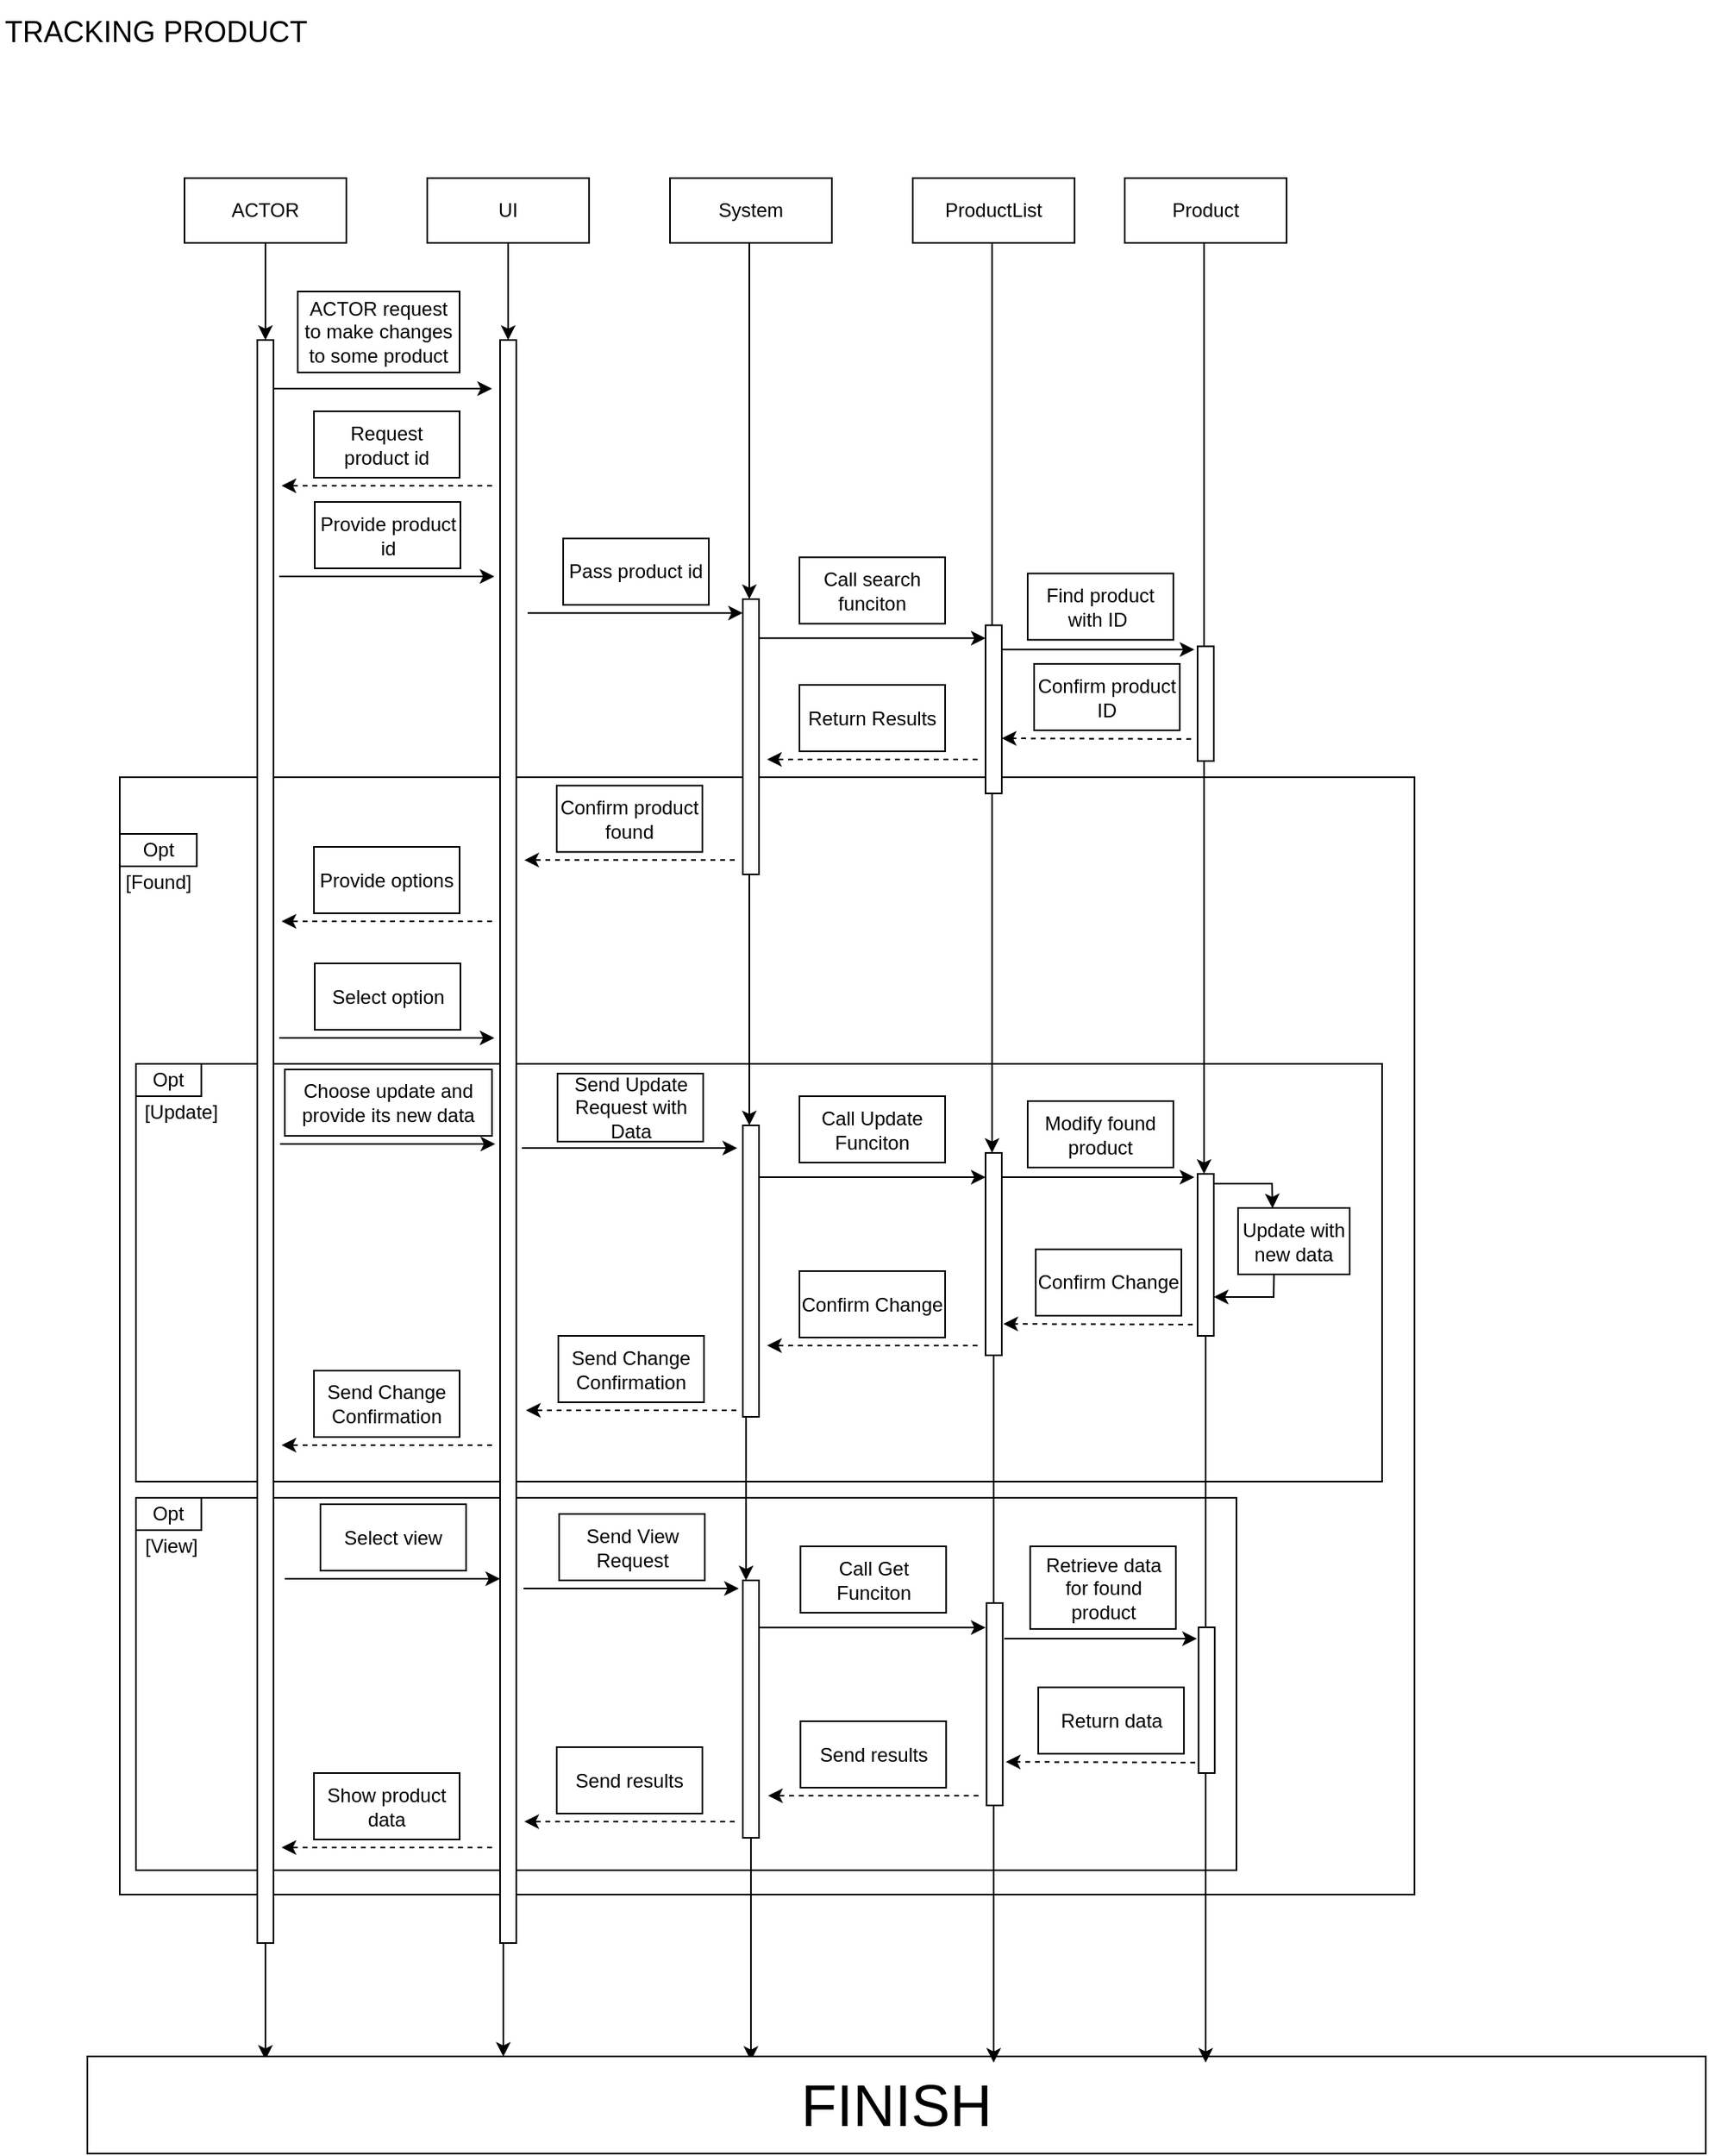 <mxfile version="12.7.0" type="github">
  <diagram id="jN9ZzLNDDYYRKlVLCkU8" name="Page-1">
    <mxGraphModel dx="2017" dy="2374" grid="1" gridSize="10" guides="1" tooltips="1" connect="1" arrows="1" fold="1" page="1" pageScale="1" pageWidth="850" pageHeight="1100" math="0" shadow="0">
      <root>
        <mxCell id="0"/>
        <mxCell id="1" parent="0"/>
        <mxCell id="iJIT8fu7xfQn46Ji7LRA-87" value="" style="rounded=0;whiteSpace=wrap;html=1;strokeColor=#000000;fillColor=#ffffff;" parent="1" vertex="1">
          <mxGeometry x="110" y="420" width="800" height="690" as="geometry"/>
        </mxCell>
        <mxCell id="iJIT8fu7xfQn46Ji7LRA-133" value="" style="rounded=0;whiteSpace=wrap;html=1;strokeColor=#000000;fillColor=#ffffff;" parent="1" vertex="1">
          <mxGeometry x="120" y="865" width="680" height="230" as="geometry"/>
        </mxCell>
        <mxCell id="iJIT8fu7xfQn46Ji7LRA-104" value="" style="rounded=0;whiteSpace=wrap;html=1;strokeColor=#000000;fillColor=#ffffff;" parent="1" vertex="1">
          <mxGeometry x="120" y="597" width="770" height="258" as="geometry"/>
        </mxCell>
        <mxCell id="iJIT8fu7xfQn46Ji7LRA-89" value="Opt" style="rounded=0;whiteSpace=wrap;html=1;strokeColor=#000000;fillColor=#ffffff;" parent="1" vertex="1">
          <mxGeometry x="110" y="455" width="47.596" height="20" as="geometry"/>
        </mxCell>
        <mxCell id="iJIT8fu7xfQn46Ji7LRA-91" value="[Found]" style="text;html=1;strokeColor=none;fillColor=none;align=center;verticalAlign=middle;whiteSpace=wrap;rounded=0;" parent="1" vertex="1">
          <mxGeometry x="114.76" y="475" width="38.077" height="20" as="geometry"/>
        </mxCell>
        <mxCell id="iJIT8fu7xfQn46Ji7LRA-93" value="" style="endArrow=classic;html=1;dashed=1;" parent="1" edge="1">
          <mxGeometry width="50" height="50" relative="1" as="geometry">
            <mxPoint x="490" y="471.17" as="sourcePoint"/>
            <mxPoint x="360" y="471.17" as="targetPoint"/>
          </mxGeometry>
        </mxCell>
        <mxCell id="iJIT8fu7xfQn46Ji7LRA-94" value="Confirm product found" style="rounded=0;whiteSpace=wrap;html=1;strokeColor=#000000;" parent="1" vertex="1">
          <mxGeometry x="380" y="425.17" width="90" height="41" as="geometry"/>
        </mxCell>
        <mxCell id="iJIT8fu7xfQn46Ji7LRA-95" value="" style="endArrow=classic;html=1;dashed=1;" parent="1" edge="1">
          <mxGeometry width="50" height="50" relative="1" as="geometry">
            <mxPoint x="340" y="509" as="sourcePoint"/>
            <mxPoint x="210" y="509" as="targetPoint"/>
          </mxGeometry>
        </mxCell>
        <mxCell id="iJIT8fu7xfQn46Ji7LRA-96" value="Provide options" style="rounded=0;whiteSpace=wrap;html=1;strokeColor=#000000;" parent="1" vertex="1">
          <mxGeometry x="230" y="463" width="90" height="41" as="geometry"/>
        </mxCell>
        <mxCell id="iJIT8fu7xfQn46Ji7LRA-97" value="Select option" style="rounded=0;whiteSpace=wrap;html=1;strokeColor=#000000;" parent="1" vertex="1">
          <mxGeometry x="230.5" y="535" width="90" height="41" as="geometry"/>
        </mxCell>
        <mxCell id="iJIT8fu7xfQn46Ji7LRA-98" value="" style="endArrow=classic;html=1;" parent="1" edge="1">
          <mxGeometry width="50" height="50" relative="1" as="geometry">
            <mxPoint x="208.5" y="581" as="sourcePoint"/>
            <mxPoint x="341.5" y="581" as="targetPoint"/>
          </mxGeometry>
        </mxCell>
        <mxCell id="hV3SvycA8Y3fYOB4Zh-P-26" style="edgeStyle=orthogonalEdgeStyle;rounded=0;orthogonalLoop=1;jettySize=auto;html=1;exitX=0.5;exitY=1;exitDx=0;exitDy=0;entryX=0.11;entryY=0.035;entryDx=0;entryDy=0;entryPerimeter=0;" parent="1" source="hV3SvycA8Y3fYOB4Zh-P-53" target="iJIT8fu7xfQn46Ji7LRA-39" edge="1">
          <mxGeometry relative="1" as="geometry">
            <mxPoint x="200" y="760" as="targetPoint"/>
          </mxGeometry>
        </mxCell>
        <mxCell id="hV3SvycA8Y3fYOB4Zh-P-27" value="&lt;div&gt;ACTOR&lt;/div&gt;" style="rounded=0;whiteSpace=wrap;html=1;" parent="1" vertex="1">
          <mxGeometry x="150" y="50" width="100" height="40" as="geometry"/>
        </mxCell>
        <mxCell id="hV3SvycA8Y3fYOB4Zh-P-28" style="edgeStyle=orthogonalEdgeStyle;rounded=0;orthogonalLoop=1;jettySize=auto;html=1;exitX=0.5;exitY=1;exitDx=0;exitDy=0;entryX=0.257;entryY=0.003;entryDx=0;entryDy=0;entryPerimeter=0;" parent="1" source="hV3SvycA8Y3fYOB4Zh-P-54" target="iJIT8fu7xfQn46Ji7LRA-39" edge="1">
          <mxGeometry relative="1" as="geometry">
            <mxPoint x="353" y="968" as="targetPoint"/>
            <Array as="points">
              <mxPoint x="347" y="670"/>
            </Array>
          </mxGeometry>
        </mxCell>
        <mxCell id="hV3SvycA8Y3fYOB4Zh-P-29" value="UI" style="rounded=0;whiteSpace=wrap;html=1;" parent="1" vertex="1">
          <mxGeometry x="300" y="50" width="100" height="40" as="geometry"/>
        </mxCell>
        <mxCell id="hV3SvycA8Y3fYOB4Zh-P-30" style="edgeStyle=orthogonalEdgeStyle;rounded=0;orthogonalLoop=1;jettySize=auto;html=1;entryX=0.41;entryY=0.046;entryDx=0;entryDy=0;entryPerimeter=0;" parent="1" source="iJIT8fu7xfQn46Ji7LRA-130" target="iJIT8fu7xfQn46Ji7LRA-39" edge="1">
          <mxGeometry relative="1" as="geometry">
            <mxPoint x="500" y="760" as="targetPoint"/>
          </mxGeometry>
        </mxCell>
        <mxCell id="hV3SvycA8Y3fYOB4Zh-P-31" value="&lt;div&gt;System&lt;/div&gt;" style="rounded=0;whiteSpace=wrap;html=1;" parent="1" vertex="1">
          <mxGeometry x="450" y="50" width="100" height="40" as="geometry"/>
        </mxCell>
        <mxCell id="hV3SvycA8Y3fYOB4Zh-P-39" style="edgeStyle=orthogonalEdgeStyle;rounded=0;orthogonalLoop=1;jettySize=auto;html=1;exitX=0.5;exitY=1;exitDx=0;exitDy=0;" parent="1" source="hV3SvycA8Y3fYOB4Zh-P-27" target="hV3SvycA8Y3fYOB4Zh-P-53" edge="1">
          <mxGeometry relative="1" as="geometry">
            <mxPoint x="200" y="760" as="targetPoint"/>
            <mxPoint x="200" y="90" as="sourcePoint"/>
          </mxGeometry>
        </mxCell>
        <mxCell id="hV3SvycA8Y3fYOB4Zh-P-40" style="edgeStyle=orthogonalEdgeStyle;rounded=0;orthogonalLoop=1;jettySize=auto;html=1;exitX=0.5;exitY=1;exitDx=0;exitDy=0;" parent="1" source="hV3SvycA8Y3fYOB4Zh-P-29" target="hV3SvycA8Y3fYOB4Zh-P-54" edge="1">
          <mxGeometry relative="1" as="geometry">
            <mxPoint x="350" y="760" as="targetPoint"/>
            <mxPoint x="350" y="90" as="sourcePoint"/>
          </mxGeometry>
        </mxCell>
        <mxCell id="hV3SvycA8Y3fYOB4Zh-P-41" value="" style="rounded=0;whiteSpace=wrap;html=1;" parent="1" vertex="1">
          <mxGeometry x="495" y="310" width="10" height="170" as="geometry"/>
        </mxCell>
        <mxCell id="hV3SvycA8Y3fYOB4Zh-P-42" style="edgeStyle=orthogonalEdgeStyle;rounded=0;orthogonalLoop=1;jettySize=auto;html=1;" parent="1" source="hV3SvycA8Y3fYOB4Zh-P-31" target="hV3SvycA8Y3fYOB4Zh-P-41" edge="1">
          <mxGeometry relative="1" as="geometry">
            <mxPoint x="500" y="760" as="targetPoint"/>
            <mxPoint x="500" y="90" as="sourcePoint"/>
            <Array as="points">
              <mxPoint x="499" y="140"/>
              <mxPoint x="499" y="140"/>
            </Array>
          </mxGeometry>
        </mxCell>
        <mxCell id="hV3SvycA8Y3fYOB4Zh-P-52" value="&lt;div&gt;&lt;br&gt;&lt;/div&gt;&lt;div&gt;&lt;br&gt;&lt;/div&gt;" style="text;html=1;align=center;verticalAlign=middle;resizable=0;points=[];autosize=1;" parent="1" vertex="1">
          <mxGeometry x="230" y="660" width="20" height="30" as="geometry"/>
        </mxCell>
        <mxCell id="hV3SvycA8Y3fYOB4Zh-P-53" value="" style="rounded=0;whiteSpace=wrap;html=1;" parent="1" vertex="1">
          <mxGeometry x="195" y="150" width="10" height="990" as="geometry"/>
        </mxCell>
        <mxCell id="hV3SvycA8Y3fYOB4Zh-P-54" value="" style="rounded=0;whiteSpace=wrap;html=1;" parent="1" vertex="1">
          <mxGeometry x="345" y="150" width="10" height="990" as="geometry"/>
        </mxCell>
        <mxCell id="hV3SvycA8Y3fYOB4Zh-P-61" value="" style="endArrow=classic;html=1;" parent="1" edge="1">
          <mxGeometry width="50" height="50" relative="1" as="geometry">
            <mxPoint x="205" y="180" as="sourcePoint"/>
            <mxPoint x="340" y="180" as="targetPoint"/>
          </mxGeometry>
        </mxCell>
        <mxCell id="hV3SvycA8Y3fYOB4Zh-P-62" value="Provide product id" style="rounded=0;whiteSpace=wrap;html=1;strokeColor=#000000;" parent="1" vertex="1">
          <mxGeometry x="230.5" y="250" width="90" height="41" as="geometry"/>
        </mxCell>
        <mxCell id="hV3SvycA8Y3fYOB4Zh-P-63" value="" style="endArrow=classic;html=1;" parent="1" edge="1">
          <mxGeometry width="50" height="50" relative="1" as="geometry">
            <mxPoint x="208.5" y="296" as="sourcePoint"/>
            <mxPoint x="341.5" y="296" as="targetPoint"/>
          </mxGeometry>
        </mxCell>
        <mxCell id="hV3SvycA8Y3fYOB4Zh-P-3" value="ACTOR request to make changes to some product" style="rounded=0;whiteSpace=wrap;html=1;strokeColor=#000000;" parent="1" vertex="1">
          <mxGeometry x="220" y="120" width="100" height="50" as="geometry"/>
        </mxCell>
        <mxCell id="iJIT8fu7xfQn46Ji7LRA-2" value="&lt;div&gt;ProductList&lt;/div&gt;" style="rounded=0;whiteSpace=wrap;html=1;" parent="1" vertex="1">
          <mxGeometry x="600" y="50" width="100" height="40" as="geometry"/>
        </mxCell>
        <mxCell id="iJIT8fu7xfQn46Ji7LRA-4" style="edgeStyle=orthogonalEdgeStyle;rounded=0;orthogonalLoop=1;jettySize=auto;html=1;" parent="1" source="iJIT8fu7xfQn46Ji7LRA-2" target="iJIT8fu7xfQn46Ji7LRA-3" edge="1">
          <mxGeometry relative="1" as="geometry">
            <mxPoint x="650" y="760" as="targetPoint"/>
            <mxPoint x="650" y="90" as="sourcePoint"/>
            <Array as="points">
              <mxPoint x="649" y="130"/>
              <mxPoint x="649" y="130"/>
            </Array>
          </mxGeometry>
        </mxCell>
        <mxCell id="iJIT8fu7xfQn46Ji7LRA-26" value="" style="endArrow=classic;html=1;dashed=1;" parent="1" edge="1">
          <mxGeometry width="50" height="50" relative="1" as="geometry">
            <mxPoint x="340" y="240" as="sourcePoint"/>
            <mxPoint x="210" y="240" as="targetPoint"/>
          </mxGeometry>
        </mxCell>
        <mxCell id="iJIT8fu7xfQn46Ji7LRA-27" value="Request product id" style="rounded=0;whiteSpace=wrap;html=1;strokeColor=#000000;" parent="1" vertex="1">
          <mxGeometry x="230" y="194" width="90" height="41" as="geometry"/>
        </mxCell>
        <mxCell id="iJIT8fu7xfQn46Ji7LRA-39" value="&lt;font style=&quot;font-size: 36px&quot;&gt;FINISH&lt;/font&gt;" style="rounded=0;whiteSpace=wrap;html=1;fillColor=#ffffff;strokeColor=#000000;" parent="1" vertex="1">
          <mxGeometry x="90" y="1210" width="1000" height="60" as="geometry"/>
        </mxCell>
        <mxCell id="iJIT8fu7xfQn46Ji7LRA-85" value="Pass product id" style="rounded=0;whiteSpace=wrap;html=1;strokeColor=#000000;" parent="1" vertex="1">
          <mxGeometry x="384" y="272.57" width="90" height="41" as="geometry"/>
        </mxCell>
        <mxCell id="iJIT8fu7xfQn46Ji7LRA-86" value="" style="endArrow=classic;html=1;" parent="1" edge="1">
          <mxGeometry width="50" height="50" relative="1" as="geometry">
            <mxPoint x="362" y="318.57" as="sourcePoint"/>
            <mxPoint x="495" y="318.57" as="targetPoint"/>
          </mxGeometry>
        </mxCell>
        <mxCell id="iJIT8fu7xfQn46Ji7LRA-99" value="" style="rounded=0;whiteSpace=wrap;html=1;" parent="1" vertex="1">
          <mxGeometry x="495" y="635" width="10" height="180" as="geometry"/>
        </mxCell>
        <mxCell id="iJIT8fu7xfQn46Ji7LRA-100" style="edgeStyle=orthogonalEdgeStyle;rounded=0;orthogonalLoop=1;jettySize=auto;html=1;" parent="1" edge="1">
          <mxGeometry relative="1" as="geometry">
            <mxPoint x="499" y="635" as="targetPoint"/>
            <mxPoint x="499" y="480" as="sourcePoint"/>
            <Array as="points">
              <mxPoint x="499" y="555"/>
            </Array>
          </mxGeometry>
        </mxCell>
        <mxCell id="iJIT8fu7xfQn46Ji7LRA-101" value="Send Update Request with Data" style="rounded=0;whiteSpace=wrap;html=1;strokeColor=#000000;" parent="1" vertex="1">
          <mxGeometry x="380.5" y="603" width="90" height="42" as="geometry"/>
        </mxCell>
        <mxCell id="iJIT8fu7xfQn46Ji7LRA-102" value="" style="endArrow=classic;html=1;" parent="1" edge="1">
          <mxGeometry width="50" height="50" relative="1" as="geometry">
            <mxPoint x="358.5" y="649" as="sourcePoint"/>
            <mxPoint x="491.5" y="649" as="targetPoint"/>
          </mxGeometry>
        </mxCell>
        <mxCell id="iJIT8fu7xfQn46Ji7LRA-70" style="edgeStyle=orthogonalEdgeStyle;rounded=0;orthogonalLoop=1;jettySize=auto;html=1;" parent="1" edge="1">
          <mxGeometry relative="1" as="geometry">
            <Array as="points">
              <mxPoint x="505" y="667"/>
            </Array>
            <mxPoint x="505" y="667" as="sourcePoint"/>
            <mxPoint x="645" y="667" as="targetPoint"/>
          </mxGeometry>
        </mxCell>
        <mxCell id="iJIT8fu7xfQn46Ji7LRA-121" value="" style="endArrow=classic;html=1;dashed=1;" parent="1" edge="1">
          <mxGeometry width="50" height="50" relative="1" as="geometry">
            <mxPoint x="491" y="811" as="sourcePoint"/>
            <mxPoint x="361" y="811" as="targetPoint"/>
          </mxGeometry>
        </mxCell>
        <mxCell id="iJIT8fu7xfQn46Ji7LRA-122" value="Send Change Confirmation" style="rounded=0;whiteSpace=wrap;html=1;strokeColor=#000000;" parent="1" vertex="1">
          <mxGeometry x="381" y="765" width="90" height="41" as="geometry"/>
        </mxCell>
        <mxCell id="iJIT8fu7xfQn46Ji7LRA-105" value="Opt" style="rounded=0;whiteSpace=wrap;html=1;strokeColor=#000000;fillColor=#ffffff;" parent="1" vertex="1">
          <mxGeometry x="120" y="597" width="40.385" height="20" as="geometry"/>
        </mxCell>
        <mxCell id="iJIT8fu7xfQn46Ji7LRA-106" value="[Update]" style="text;html=1;strokeColor=none;fillColor=none;align=center;verticalAlign=middle;whiteSpace=wrap;rounded=0;" parent="1" vertex="1">
          <mxGeometry x="120.04" y="617" width="55.96" height="20" as="geometry"/>
        </mxCell>
        <mxCell id="iJIT8fu7xfQn46Ji7LRA-3" value="" style="rounded=0;whiteSpace=wrap;html=1;" parent="1" vertex="1">
          <mxGeometry x="645" y="652" width="10" height="125" as="geometry"/>
        </mxCell>
        <mxCell id="iJIT8fu7xfQn46Ji7LRA-116" value="Call Update Funciton" style="rounded=0;whiteSpace=wrap;html=1;strokeColor=#000000;" parent="1" vertex="1">
          <mxGeometry x="530" y="617" width="90" height="41" as="geometry"/>
        </mxCell>
        <mxCell id="iJIT8fu7xfQn46Ji7LRA-117" value="" style="endArrow=classic;html=1;dashed=1;" parent="1" edge="1">
          <mxGeometry width="50" height="50" relative="1" as="geometry">
            <mxPoint x="640" y="771" as="sourcePoint"/>
            <mxPoint x="510" y="771" as="targetPoint"/>
          </mxGeometry>
        </mxCell>
        <mxCell id="iJIT8fu7xfQn46Ji7LRA-118" value="Confirm Change" style="rounded=0;whiteSpace=wrap;html=1;strokeColor=#000000;" parent="1" vertex="1">
          <mxGeometry x="530" y="725" width="90" height="41" as="geometry"/>
        </mxCell>
        <mxCell id="iJIT8fu7xfQn46Ji7LRA-126" value="" style="endArrow=classic;html=1;dashed=1;" parent="1" edge="1">
          <mxGeometry width="50" height="50" relative="1" as="geometry">
            <mxPoint x="340" y="832.5" as="sourcePoint"/>
            <mxPoint x="210" y="832.5" as="targetPoint"/>
          </mxGeometry>
        </mxCell>
        <mxCell id="iJIT8fu7xfQn46Ji7LRA-127" value="Send Change Confirmation" style="rounded=0;whiteSpace=wrap;html=1;strokeColor=#000000;" parent="1" vertex="1">
          <mxGeometry x="230" y="786.5" width="90" height="41" as="geometry"/>
        </mxCell>
        <mxCell id="iJIT8fu7xfQn46Ji7LRA-128" value="Send View Request" style="rounded=0;whiteSpace=wrap;html=1;strokeColor=#000000;" parent="1" vertex="1">
          <mxGeometry x="381.5" y="875" width="90" height="41" as="geometry"/>
        </mxCell>
        <mxCell id="iJIT8fu7xfQn46Ji7LRA-129" value="" style="endArrow=classic;html=1;" parent="1" edge="1">
          <mxGeometry width="50" height="50" relative="1" as="geometry">
            <mxPoint x="359.5" y="921" as="sourcePoint"/>
            <mxPoint x="492.5" y="921" as="targetPoint"/>
          </mxGeometry>
        </mxCell>
        <mxCell id="iJIT8fu7xfQn46Ji7LRA-130" value="" style="rounded=0;whiteSpace=wrap;html=1;" parent="1" vertex="1">
          <mxGeometry x="495" y="916" width="10" height="159" as="geometry"/>
        </mxCell>
        <mxCell id="iJIT8fu7xfQn46Ji7LRA-131" style="edgeStyle=orthogonalEdgeStyle;rounded=0;orthogonalLoop=1;jettySize=auto;html=1;" parent="1" source="iJIT8fu7xfQn46Ji7LRA-99" edge="1">
          <mxGeometry relative="1" as="geometry">
            <mxPoint x="497" y="916" as="targetPoint"/>
            <mxPoint x="500" y="835" as="sourcePoint"/>
            <Array as="points">
              <mxPoint x="497" y="855"/>
              <mxPoint x="497" y="855"/>
            </Array>
          </mxGeometry>
        </mxCell>
        <mxCell id="iJIT8fu7xfQn46Ji7LRA-1" style="edgeStyle=orthogonalEdgeStyle;rounded=0;orthogonalLoop=1;jettySize=auto;html=1;entryX=0.56;entryY=0.065;entryDx=0;entryDy=0;entryPerimeter=0;" parent="1" source="iJIT8fu7xfQn46Ji7LRA-3" target="iJIT8fu7xfQn46Ji7LRA-39" edge="1">
          <mxGeometry relative="1" as="geometry">
            <mxPoint x="650" y="914.706" as="targetPoint"/>
          </mxGeometry>
        </mxCell>
        <mxCell id="iJIT8fu7xfQn46Ji7LRA-134" value="Opt" style="rounded=0;whiteSpace=wrap;html=1;strokeColor=#000000;fillColor=#ffffff;" parent="1" vertex="1">
          <mxGeometry x="120" y="865" width="40.385" height="20" as="geometry"/>
        </mxCell>
        <mxCell id="iJIT8fu7xfQn46Ji7LRA-135" value="[View]" style="text;html=1;strokeColor=none;fillColor=none;align=center;verticalAlign=middle;whiteSpace=wrap;rounded=0;" parent="1" vertex="1">
          <mxGeometry x="124.04" y="885" width="35.96" height="20" as="geometry"/>
        </mxCell>
        <mxCell id="iJIT8fu7xfQn46Ji7LRA-138" style="edgeStyle=orthogonalEdgeStyle;rounded=0;orthogonalLoop=1;jettySize=auto;html=1;exitX=0.995;exitY=0.352;exitDx=0;exitDy=0;exitPerimeter=0;" parent="1" edge="1">
          <mxGeometry relative="1" as="geometry">
            <Array as="points">
              <mxPoint x="504.62" y="945"/>
            </Array>
            <mxPoint x="504.973" y="983.941" as="sourcePoint"/>
            <mxPoint x="644.973" y="945.118" as="targetPoint"/>
          </mxGeometry>
        </mxCell>
        <mxCell id="iJIT8fu7xfQn46Ji7LRA-140" value="Call Get Funciton" style="rounded=0;whiteSpace=wrap;html=1;strokeColor=#000000;" parent="1" vertex="1">
          <mxGeometry x="530.62" y="895" width="90" height="41" as="geometry"/>
        </mxCell>
        <mxCell id="iJIT8fu7xfQn46Ji7LRA-144" value="" style="endArrow=classic;html=1;dashed=1;" parent="1" edge="1">
          <mxGeometry width="50" height="50" relative="1" as="geometry">
            <mxPoint x="640.62" y="1049" as="sourcePoint"/>
            <mxPoint x="510.62" y="1049" as="targetPoint"/>
          </mxGeometry>
        </mxCell>
        <mxCell id="iJIT8fu7xfQn46Ji7LRA-145" value="Send results" style="rounded=0;whiteSpace=wrap;html=1;strokeColor=#000000;" parent="1" vertex="1">
          <mxGeometry x="530.62" y="1003" width="90" height="41" as="geometry"/>
        </mxCell>
        <mxCell id="iJIT8fu7xfQn46Ji7LRA-139" value="" style="rounded=0;whiteSpace=wrap;html=1;" parent="1" vertex="1">
          <mxGeometry x="645.62" y="930" width="10" height="125" as="geometry"/>
        </mxCell>
        <mxCell id="iJIT8fu7xfQn46Ji7LRA-151" value="" style="endArrow=classic;html=1;dashed=1;" parent="1" edge="1">
          <mxGeometry width="50" height="50" relative="1" as="geometry">
            <mxPoint x="490" y="1065" as="sourcePoint"/>
            <mxPoint x="360" y="1065" as="targetPoint"/>
          </mxGeometry>
        </mxCell>
        <mxCell id="iJIT8fu7xfQn46Ji7LRA-152" value="Send results" style="rounded=0;whiteSpace=wrap;html=1;strokeColor=#000000;" parent="1" vertex="1">
          <mxGeometry x="380" y="1019" width="90" height="41" as="geometry"/>
        </mxCell>
        <mxCell id="iJIT8fu7xfQn46Ji7LRA-153" value="" style="endArrow=classic;html=1;dashed=1;" parent="1" edge="1">
          <mxGeometry width="50" height="50" relative="1" as="geometry">
            <mxPoint x="340" y="1081" as="sourcePoint"/>
            <mxPoint x="210" y="1081" as="targetPoint"/>
          </mxGeometry>
        </mxCell>
        <mxCell id="iJIT8fu7xfQn46Ji7LRA-154" value="Show product data" style="rounded=0;whiteSpace=wrap;html=1;strokeColor=#000000;" parent="1" vertex="1">
          <mxGeometry x="230" y="1035" width="90" height="41" as="geometry"/>
        </mxCell>
        <mxCell id="wpIuclm_XfF_KB2vwjBl-1" value="Select view" style="rounded=0;whiteSpace=wrap;html=1;strokeColor=#000000;" vertex="1" parent="1">
          <mxGeometry x="234" y="869" width="90" height="41" as="geometry"/>
        </mxCell>
        <mxCell id="wpIuclm_XfF_KB2vwjBl-2" value="" style="endArrow=classic;html=1;" edge="1" parent="1">
          <mxGeometry width="50" height="50" relative="1" as="geometry">
            <mxPoint x="212" y="915" as="sourcePoint"/>
            <mxPoint x="345" y="915" as="targetPoint"/>
          </mxGeometry>
        </mxCell>
        <mxCell id="wpIuclm_XfF_KB2vwjBl-5" value="Choose update and provide its new data" style="rounded=0;whiteSpace=wrap;html=1;strokeColor=#000000;" vertex="1" parent="1">
          <mxGeometry x="212" y="600.5" width="128" height="41" as="geometry"/>
        </mxCell>
        <mxCell id="wpIuclm_XfF_KB2vwjBl-6" value="" style="endArrow=classic;html=1;" edge="1" parent="1">
          <mxGeometry width="50" height="50" relative="1" as="geometry">
            <mxPoint x="209" y="646.5" as="sourcePoint"/>
            <mxPoint x="342" y="646.5" as="targetPoint"/>
          </mxGeometry>
        </mxCell>
        <mxCell id="wpIuclm_XfF_KB2vwjBl-8" value="&lt;div&gt;Product&lt;/div&gt;" style="rounded=0;whiteSpace=wrap;html=1;" vertex="1" parent="1">
          <mxGeometry x="731" y="50" width="100" height="40" as="geometry"/>
        </mxCell>
        <mxCell id="wpIuclm_XfF_KB2vwjBl-9" style="edgeStyle=orthogonalEdgeStyle;rounded=0;orthogonalLoop=1;jettySize=auto;html=1;" edge="1" parent="1" source="wpIuclm_XfF_KB2vwjBl-8" target="wpIuclm_XfF_KB2vwjBl-10">
          <mxGeometry relative="1" as="geometry">
            <mxPoint x="781" y="760" as="targetPoint"/>
            <mxPoint x="781" y="90" as="sourcePoint"/>
            <Array as="points">
              <mxPoint x="780" y="130"/>
              <mxPoint x="780" y="130"/>
            </Array>
          </mxGeometry>
        </mxCell>
        <mxCell id="wpIuclm_XfF_KB2vwjBl-10" value="" style="rounded=0;whiteSpace=wrap;html=1;" vertex="1" parent="1">
          <mxGeometry x="776" y="665" width="10" height="100" as="geometry"/>
        </mxCell>
        <mxCell id="wpIuclm_XfF_KB2vwjBl-11" style="edgeStyle=none;rounded=0;orthogonalLoop=1;jettySize=auto;html=1;exitX=0.322;exitY=0.965;exitDx=0;exitDy=0;exitPerimeter=0;" edge="1" parent="1" source="wpIuclm_XfF_KB2vwjBl-13">
          <mxGeometry relative="1" as="geometry">
            <mxPoint x="786" y="741" as="targetPoint"/>
            <Array as="points">
              <mxPoint x="823" y="741"/>
            </Array>
          </mxGeometry>
        </mxCell>
        <mxCell id="wpIuclm_XfF_KB2vwjBl-12" style="edgeStyle=none;rounded=0;orthogonalLoop=1;jettySize=auto;html=1;entryX=0.309;entryY=0.005;entryDx=0;entryDy=0;entryPerimeter=0;" edge="1" parent="1" target="wpIuclm_XfF_KB2vwjBl-13">
          <mxGeometry relative="1" as="geometry">
            <mxPoint x="831" y="681" as="targetPoint"/>
            <mxPoint x="786" y="671" as="sourcePoint"/>
            <Array as="points">
              <mxPoint x="822" y="671"/>
            </Array>
          </mxGeometry>
        </mxCell>
        <mxCell id="wpIuclm_XfF_KB2vwjBl-13" value="Update with new data" style="rounded=0;whiteSpace=wrap;html=1;strokeColor=#000000;" vertex="1" parent="1">
          <mxGeometry x="801" y="686" width="69" height="41" as="geometry"/>
        </mxCell>
        <mxCell id="wpIuclm_XfF_KB2vwjBl-14" style="edgeStyle=orthogonalEdgeStyle;rounded=0;orthogonalLoop=1;jettySize=auto;html=1;entryX=0.56;entryY=0.065;entryDx=0;entryDy=0;entryPerimeter=0;" edge="1" parent="1" source="wpIuclm_XfF_KB2vwjBl-10">
          <mxGeometry relative="1" as="geometry">
            <mxPoint x="781" y="1213.9" as="targetPoint"/>
          </mxGeometry>
        </mxCell>
        <mxCell id="wpIuclm_XfF_KB2vwjBl-18" value="" style="rounded=0;whiteSpace=wrap;html=1;" vertex="1" parent="1">
          <mxGeometry x="776.62" y="945" width="10" height="90" as="geometry"/>
        </mxCell>
        <mxCell id="wpIuclm_XfF_KB2vwjBl-19" style="edgeStyle=orthogonalEdgeStyle;rounded=0;orthogonalLoop=1;jettySize=auto;html=1;" edge="1" parent="1">
          <mxGeometry relative="1" as="geometry">
            <Array as="points">
              <mxPoint x="655" y="667"/>
            </Array>
            <mxPoint x="655" y="667" as="sourcePoint"/>
            <mxPoint x="774" y="667" as="targetPoint"/>
          </mxGeometry>
        </mxCell>
        <mxCell id="wpIuclm_XfF_KB2vwjBl-20" value="Modify found product" style="rounded=0;whiteSpace=wrap;html=1;strokeColor=#000000;" vertex="1" parent="1">
          <mxGeometry x="671.05" y="620" width="90" height="41" as="geometry"/>
        </mxCell>
        <mxCell id="wpIuclm_XfF_KB2vwjBl-21" value="" style="endArrow=classic;html=1;dashed=1;" edge="1" parent="1">
          <mxGeometry width="50" height="50" relative="1" as="geometry">
            <mxPoint x="773" y="758" as="sourcePoint"/>
            <mxPoint x="656" y="757.58" as="targetPoint"/>
          </mxGeometry>
        </mxCell>
        <mxCell id="wpIuclm_XfF_KB2vwjBl-22" value="Confirm Change" style="rounded=0;whiteSpace=wrap;html=1;strokeColor=#000000;" vertex="1" parent="1">
          <mxGeometry x="676" y="711.58" width="90" height="41" as="geometry"/>
        </mxCell>
        <mxCell id="wpIuclm_XfF_KB2vwjBl-25" style="edgeStyle=orthogonalEdgeStyle;rounded=0;orthogonalLoop=1;jettySize=auto;html=1;" edge="1" parent="1">
          <mxGeometry relative="1" as="geometry">
            <Array as="points">
              <mxPoint x="656.55" y="952"/>
            </Array>
            <mxPoint x="656.55" y="952" as="sourcePoint"/>
            <mxPoint x="775.55" y="952" as="targetPoint"/>
          </mxGeometry>
        </mxCell>
        <mxCell id="wpIuclm_XfF_KB2vwjBl-26" value="Retrieve data for found product" style="rounded=0;whiteSpace=wrap;html=1;strokeColor=#000000;" vertex="1" parent="1">
          <mxGeometry x="672.6" y="895" width="90" height="51" as="geometry"/>
        </mxCell>
        <mxCell id="wpIuclm_XfF_KB2vwjBl-27" value="" style="endArrow=classic;html=1;dashed=1;" edge="1" parent="1">
          <mxGeometry width="50" height="50" relative="1" as="geometry">
            <mxPoint x="774.55" y="1028.5" as="sourcePoint"/>
            <mxPoint x="657.55" y="1028.08" as="targetPoint"/>
          </mxGeometry>
        </mxCell>
        <mxCell id="wpIuclm_XfF_KB2vwjBl-28" value="Return data" style="rounded=0;whiteSpace=wrap;html=1;strokeColor=#000000;" vertex="1" parent="1">
          <mxGeometry x="677.55" y="982.08" width="90" height="41" as="geometry"/>
        </mxCell>
        <mxCell id="wpIuclm_XfF_KB2vwjBl-29" value="" style="rounded=0;whiteSpace=wrap;html=1;" vertex="1" parent="1">
          <mxGeometry x="645" y="326.17" width="10" height="103.83" as="geometry"/>
        </mxCell>
        <mxCell id="wpIuclm_XfF_KB2vwjBl-30" value="" style="rounded=0;whiteSpace=wrap;html=1;" vertex="1" parent="1">
          <mxGeometry x="776" y="339.17" width="10" height="70.83" as="geometry"/>
        </mxCell>
        <mxCell id="wpIuclm_XfF_KB2vwjBl-34" style="edgeStyle=orthogonalEdgeStyle;rounded=0;orthogonalLoop=1;jettySize=auto;html=1;" edge="1" parent="1">
          <mxGeometry relative="1" as="geometry">
            <Array as="points">
              <mxPoint x="655" y="341.17"/>
            </Array>
            <mxPoint x="655" y="341.17" as="sourcePoint"/>
            <mxPoint x="774" y="341.17" as="targetPoint"/>
          </mxGeometry>
        </mxCell>
        <mxCell id="wpIuclm_XfF_KB2vwjBl-35" value="Find product with ID&amp;nbsp;" style="rounded=0;whiteSpace=wrap;html=1;strokeColor=#000000;" vertex="1" parent="1">
          <mxGeometry x="671.05" y="294.17" width="90" height="41" as="geometry"/>
        </mxCell>
        <mxCell id="wpIuclm_XfF_KB2vwjBl-36" style="edgeStyle=orthogonalEdgeStyle;rounded=0;orthogonalLoop=1;jettySize=auto;html=1;" edge="1" parent="1">
          <mxGeometry relative="1" as="geometry">
            <Array as="points">
              <mxPoint x="505" y="334.17"/>
            </Array>
            <mxPoint x="505" y="334.17" as="sourcePoint"/>
            <mxPoint x="645" y="334.17" as="targetPoint"/>
          </mxGeometry>
        </mxCell>
        <mxCell id="wpIuclm_XfF_KB2vwjBl-37" value="Call search funciton" style="rounded=0;whiteSpace=wrap;html=1;strokeColor=#000000;" vertex="1" parent="1">
          <mxGeometry x="530" y="284.17" width="90" height="41" as="geometry"/>
        </mxCell>
        <mxCell id="wpIuclm_XfF_KB2vwjBl-38" value="" style="endArrow=classic;html=1;dashed=1;" edge="1" parent="1">
          <mxGeometry width="50" height="50" relative="1" as="geometry">
            <mxPoint x="772" y="396.42" as="sourcePoint"/>
            <mxPoint x="655" y="396.0" as="targetPoint"/>
          </mxGeometry>
        </mxCell>
        <mxCell id="wpIuclm_XfF_KB2vwjBl-39" value="Confirm product ID" style="rounded=0;whiteSpace=wrap;html=1;strokeColor=#000000;" vertex="1" parent="1">
          <mxGeometry x="675" y="350.0" width="90" height="41" as="geometry"/>
        </mxCell>
        <mxCell id="wpIuclm_XfF_KB2vwjBl-40" value="" style="endArrow=classic;html=1;dashed=1;" edge="1" parent="1">
          <mxGeometry width="50" height="50" relative="1" as="geometry">
            <mxPoint x="640" y="409" as="sourcePoint"/>
            <mxPoint x="510" y="409" as="targetPoint"/>
          </mxGeometry>
        </mxCell>
        <mxCell id="wpIuclm_XfF_KB2vwjBl-41" value="Return Results" style="rounded=0;whiteSpace=wrap;html=1;strokeColor=#000000;" vertex="1" parent="1">
          <mxGeometry x="530" y="363" width="90" height="41" as="geometry"/>
        </mxCell>
        <mxCell id="wpIuclm_XfF_KB2vwjBl-42" value="&lt;div&gt;&lt;font style=&quot;font-size: 18px&quot;&gt;TRACKING PRODUCT&lt;/font&gt;&lt;/div&gt;" style="rounded=0;whiteSpace=wrap;html=1;strokeColor=none;align=left;" vertex="1" parent="1">
          <mxGeometry x="36.67" y="-60" width="270" height="40" as="geometry"/>
        </mxCell>
      </root>
    </mxGraphModel>
  </diagram>
</mxfile>
